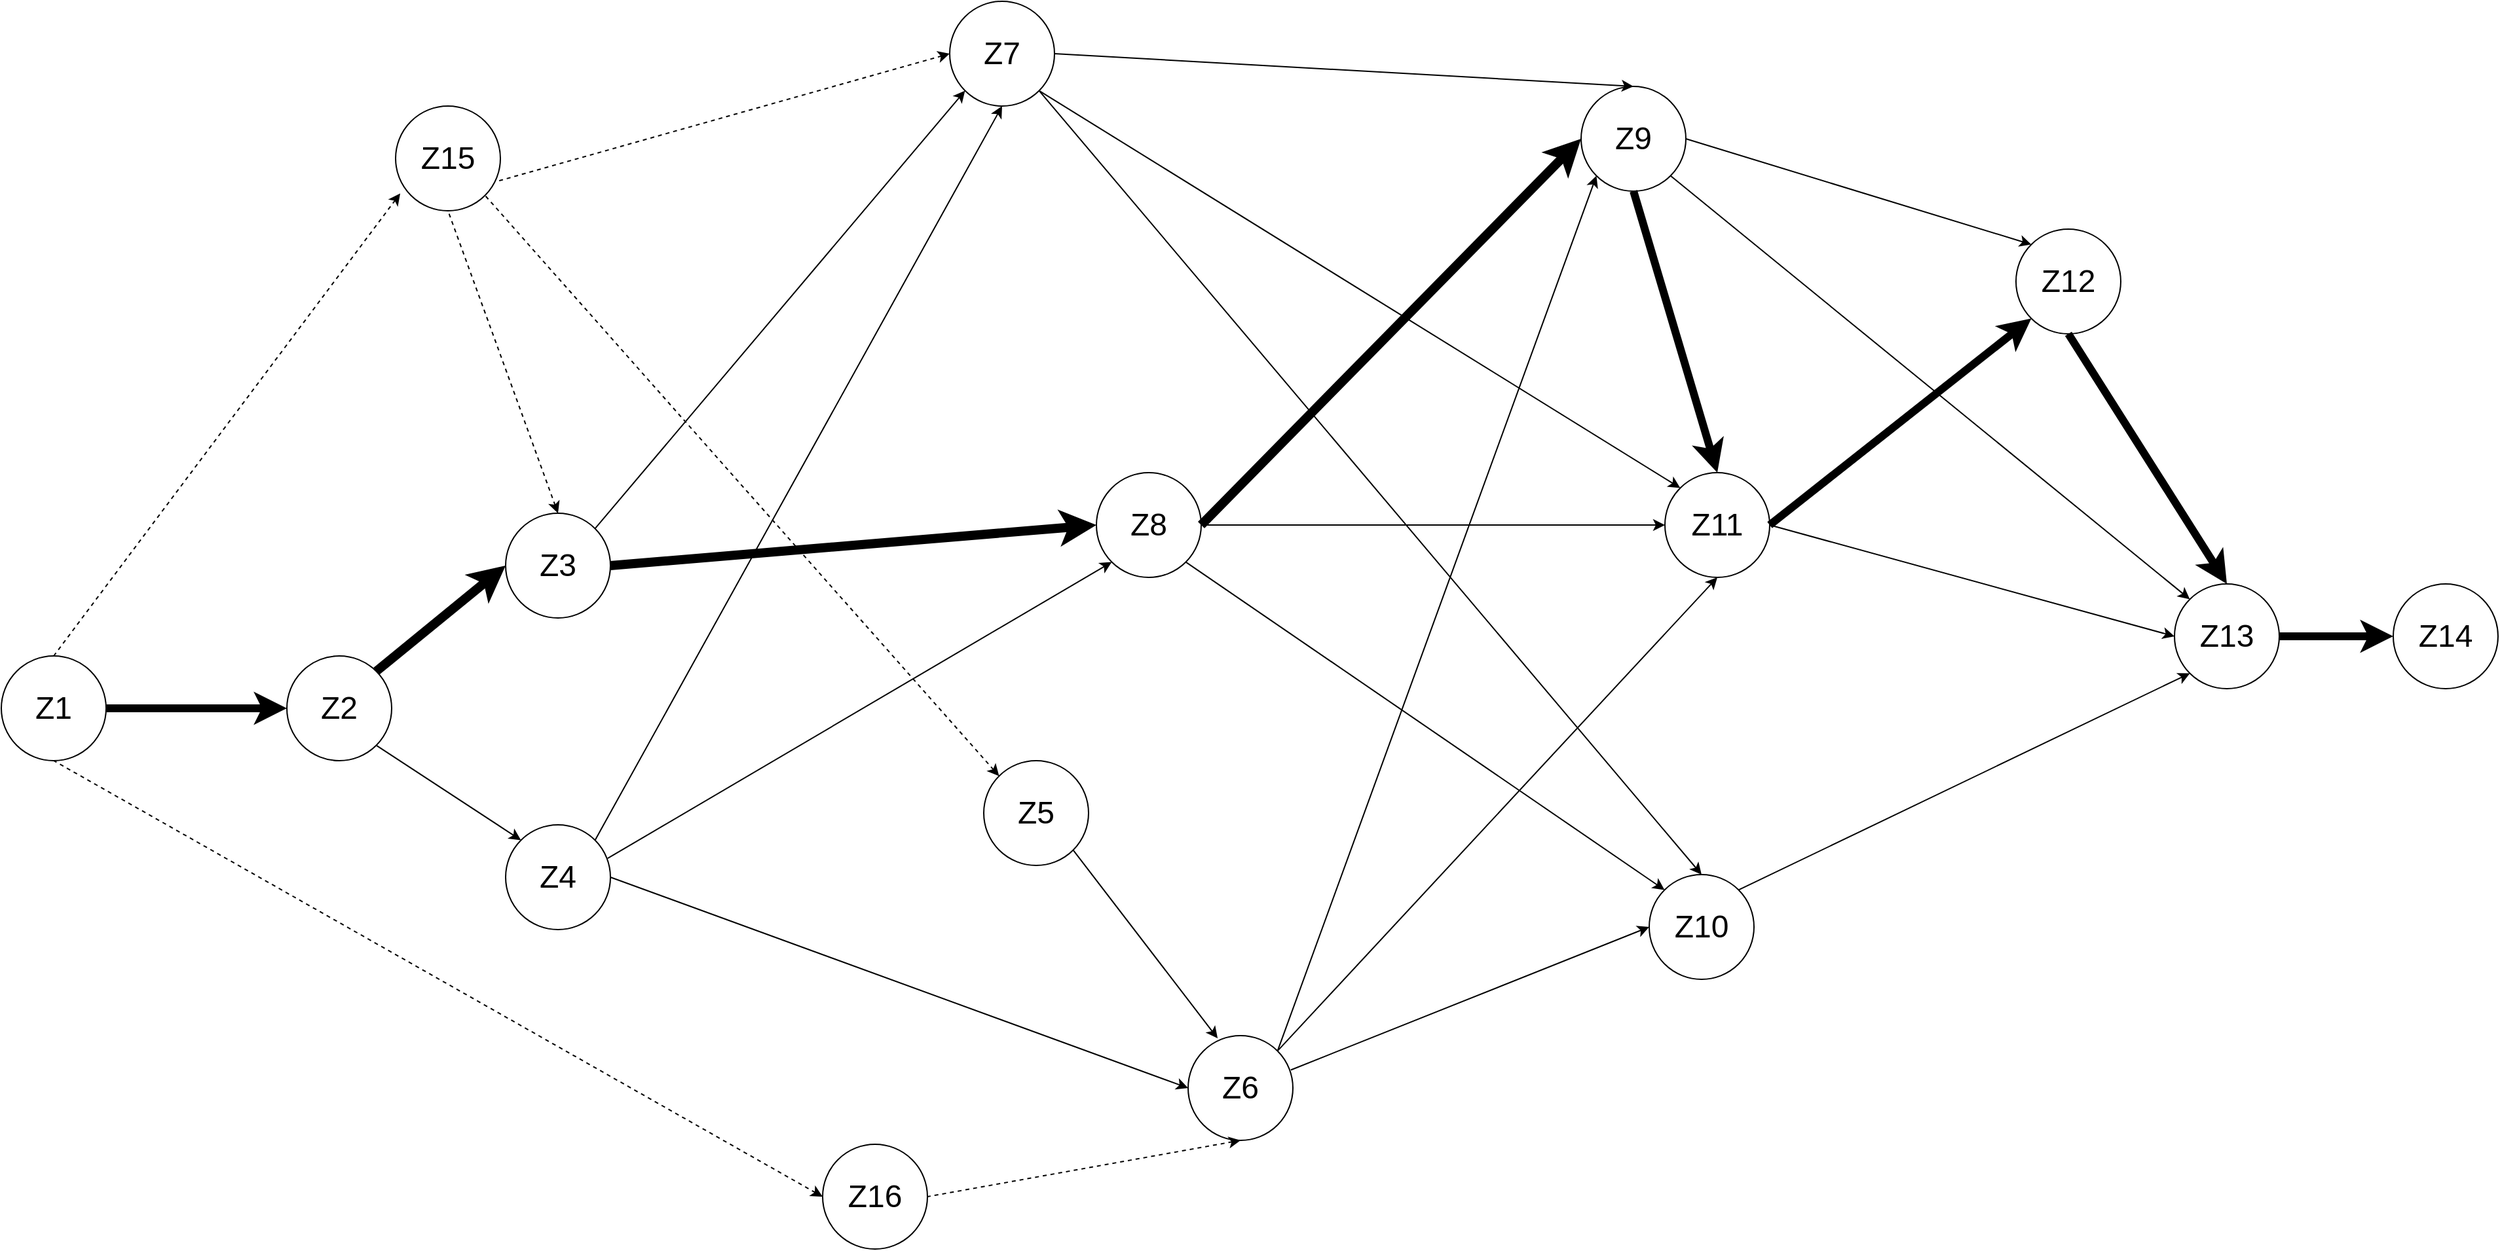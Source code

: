 <mxfile version="25.0.3">
  <diagram name="Страница — 1" id="Un4LtSKA8o2aX5VWOtDc">
    <mxGraphModel dx="3006" dy="1571" grid="0" gridSize="10" guides="1" tooltips="1" connect="1" arrows="1" fold="1" page="0" pageScale="1" pageWidth="827" pageHeight="1169" math="0" shadow="0">
      <root>
        <mxCell id="0" />
        <mxCell id="1" parent="0" />
        <mxCell id="_xg-o4j1VPgXo0PjKagj-23" style="edgeStyle=orthogonalEdgeStyle;rounded=0;orthogonalLoop=1;jettySize=auto;html=1;entryX=0;entryY=0.5;entryDx=0;entryDy=0;jumpSize=16;strokeWidth=6;" edge="1" parent="1" source="_xg-o4j1VPgXo0PjKagj-1" target="_xg-o4j1VPgXo0PjKagj-3">
          <mxGeometry relative="1" as="geometry" />
        </mxCell>
        <mxCell id="_xg-o4j1VPgXo0PjKagj-1" value="&lt;font style=&quot;font-size: 24px;&quot;&gt;Z1&lt;/font&gt;" style="ellipse;whiteSpace=wrap;html=1;aspect=fixed;" vertex="1" parent="1">
          <mxGeometry x="-589" y="158" width="80" height="80" as="geometry" />
        </mxCell>
        <mxCell id="_xg-o4j1VPgXo0PjKagj-3" value="&lt;span style=&quot;font-size: 24px;&quot;&gt;Z2&lt;/span&gt;" style="ellipse;whiteSpace=wrap;html=1;aspect=fixed;" vertex="1" parent="1">
          <mxGeometry x="-371" y="158" width="80" height="80" as="geometry" />
        </mxCell>
        <mxCell id="_xg-o4j1VPgXo0PjKagj-4" value="&lt;span style=&quot;font-size: 24px;&quot;&gt;Z4&lt;/span&gt;" style="ellipse;whiteSpace=wrap;html=1;aspect=fixed;" vertex="1" parent="1">
          <mxGeometry x="-204" y="287" width="80" height="80" as="geometry" />
        </mxCell>
        <mxCell id="_xg-o4j1VPgXo0PjKagj-5" value="&lt;span style=&quot;font-size: 24px;&quot;&gt;Z3&lt;/span&gt;" style="ellipse;whiteSpace=wrap;html=1;aspect=fixed;" vertex="1" parent="1">
          <mxGeometry x="-204" y="49" width="80" height="80" as="geometry" />
        </mxCell>
        <mxCell id="_xg-o4j1VPgXo0PjKagj-6" value="&lt;span style=&quot;font-size: 24px;&quot;&gt;Z7&lt;/span&gt;" style="ellipse;whiteSpace=wrap;html=1;aspect=fixed;" vertex="1" parent="1">
          <mxGeometry x="135" y="-342" width="80" height="80" as="geometry" />
        </mxCell>
        <mxCell id="_xg-o4j1VPgXo0PjKagj-8" value="&lt;span style=&quot;font-size: 24px;&quot;&gt;Z8&lt;/span&gt;" style="ellipse;whiteSpace=wrap;html=1;aspect=fixed;" vertex="1" parent="1">
          <mxGeometry x="247" y="18" width="80" height="80" as="geometry" />
        </mxCell>
        <mxCell id="_xg-o4j1VPgXo0PjKagj-9" value="&lt;span style=&quot;font-size: 24px;&quot;&gt;Z6&lt;/span&gt;" style="ellipse;whiteSpace=wrap;html=1;aspect=fixed;" vertex="1" parent="1">
          <mxGeometry x="317" y="448" width="80" height="80" as="geometry" />
        </mxCell>
        <mxCell id="_xg-o4j1VPgXo0PjKagj-11" value="&lt;span style=&quot;font-size: 24px;&quot;&gt;Z5&lt;/span&gt;" style="ellipse;whiteSpace=wrap;html=1;aspect=fixed;" vertex="1" parent="1">
          <mxGeometry x="161" y="238" width="80" height="80" as="geometry" />
        </mxCell>
        <mxCell id="_xg-o4j1VPgXo0PjKagj-12" value="&lt;span style=&quot;font-size: 24px;&quot;&gt;Z11&lt;/span&gt;" style="ellipse;whiteSpace=wrap;html=1;aspect=fixed;" vertex="1" parent="1">
          <mxGeometry x="681" y="18" width="80" height="80" as="geometry" />
        </mxCell>
        <mxCell id="_xg-o4j1VPgXo0PjKagj-13" value="&lt;span style=&quot;font-size: 24px;&quot;&gt;Z9&lt;/span&gt;" style="ellipse;whiteSpace=wrap;html=1;aspect=fixed;" vertex="1" parent="1">
          <mxGeometry x="617" y="-277" width="80" height="80" as="geometry" />
        </mxCell>
        <mxCell id="_xg-o4j1VPgXo0PjKagj-14" value="&lt;span style=&quot;font-size: 24px;&quot;&gt;Z15&lt;/span&gt;" style="ellipse;whiteSpace=wrap;html=1;aspect=fixed;" vertex="1" parent="1">
          <mxGeometry x="-288" y="-262" width="80" height="80" as="geometry" />
        </mxCell>
        <mxCell id="_xg-o4j1VPgXo0PjKagj-54" style="edgeStyle=orthogonalEdgeStyle;rounded=0;orthogonalLoop=1;jettySize=auto;html=1;entryX=0;entryY=0.5;entryDx=0;entryDy=0;strokeWidth=6;" edge="1" parent="1" source="_xg-o4j1VPgXo0PjKagj-15" target="_xg-o4j1VPgXo0PjKagj-19">
          <mxGeometry relative="1" as="geometry" />
        </mxCell>
        <mxCell id="_xg-o4j1VPgXo0PjKagj-15" value="&lt;span style=&quot;font-size: 24px;&quot;&gt;Z13&lt;/span&gt;" style="ellipse;whiteSpace=wrap;html=1;aspect=fixed;" vertex="1" parent="1">
          <mxGeometry x="1070" y="103" width="80" height="80" as="geometry" />
        </mxCell>
        <mxCell id="_xg-o4j1VPgXo0PjKagj-16" value="&lt;span style=&quot;font-size: 24px;&quot;&gt;Z12&lt;/span&gt;" style="ellipse;whiteSpace=wrap;html=1;aspect=fixed;" vertex="1" parent="1">
          <mxGeometry x="949" y="-168" width="80" height="80" as="geometry" />
        </mxCell>
        <mxCell id="_xg-o4j1VPgXo0PjKagj-17" value="&lt;span style=&quot;font-size: 24px;&quot;&gt;Z10&lt;/span&gt;" style="ellipse;whiteSpace=wrap;html=1;aspect=fixed;" vertex="1" parent="1">
          <mxGeometry x="669" y="325" width="80" height="80" as="geometry" />
        </mxCell>
        <mxCell id="_xg-o4j1VPgXo0PjKagj-19" value="&lt;span style=&quot;font-size: 24px;&quot;&gt;Z14&lt;/span&gt;" style="ellipse;whiteSpace=wrap;html=1;aspect=fixed;" vertex="1" parent="1">
          <mxGeometry x="1237" y="103" width="80" height="80" as="geometry" />
        </mxCell>
        <mxCell id="_xg-o4j1VPgXo0PjKagj-20" value="&lt;span style=&quot;font-size: 24px;&quot;&gt;Z16&lt;/span&gt;" style="ellipse;whiteSpace=wrap;html=1;aspect=fixed;" vertex="1" parent="1">
          <mxGeometry x="38" y="531" width="80" height="80" as="geometry" />
        </mxCell>
        <mxCell id="_xg-o4j1VPgXo0PjKagj-25" value="" style="endArrow=classic;html=1;rounded=0;exitX=1;exitY=0;exitDx=0;exitDy=0;entryX=0;entryY=0.5;entryDx=0;entryDy=0;strokeWidth=7;" edge="1" parent="1" source="_xg-o4j1VPgXo0PjKagj-3" target="_xg-o4j1VPgXo0PjKagj-5">
          <mxGeometry width="50" height="50" relative="1" as="geometry">
            <mxPoint x="-296" y="170" as="sourcePoint" />
            <mxPoint x="-246" y="120" as="targetPoint" />
          </mxGeometry>
        </mxCell>
        <mxCell id="_xg-o4j1VPgXo0PjKagj-26" value="" style="endArrow=classic;html=1;rounded=0;exitX=1;exitY=1;exitDx=0;exitDy=0;entryX=0;entryY=0;entryDx=0;entryDy=0;" edge="1" parent="1" source="_xg-o4j1VPgXo0PjKagj-3" target="_xg-o4j1VPgXo0PjKagj-4">
          <mxGeometry width="50" height="50" relative="1" as="geometry">
            <mxPoint x="-261" y="267" as="sourcePoint" />
            <mxPoint x="-211" y="217" as="targetPoint" />
          </mxGeometry>
        </mxCell>
        <mxCell id="_xg-o4j1VPgXo0PjKagj-29" value="" style="endArrow=none;dashed=1;html=1;rounded=0;entryX=0.5;entryY=1;entryDx=0;entryDy=0;exitX=0.5;exitY=0;exitDx=0;exitDy=0;startArrow=classic;startFill=1;" edge="1" parent="1" source="_xg-o4j1VPgXo0PjKagj-5" target="_xg-o4j1VPgXo0PjKagj-14">
          <mxGeometry width="50" height="50" relative="1" as="geometry">
            <mxPoint x="7" y="75" as="sourcePoint" />
            <mxPoint x="-186" y="-74" as="targetPoint" />
          </mxGeometry>
        </mxCell>
        <mxCell id="_xg-o4j1VPgXo0PjKagj-32" value="" style="endArrow=classic;html=1;rounded=0;exitX=1;exitY=0;exitDx=0;exitDy=0;entryX=0;entryY=1;entryDx=0;entryDy=0;" edge="1" parent="1" source="_xg-o4j1VPgXo0PjKagj-5" target="_xg-o4j1VPgXo0PjKagj-6">
          <mxGeometry width="50" height="50" relative="1" as="geometry">
            <mxPoint x="-29" y="-8" as="sourcePoint" />
            <mxPoint x="70" y="-89" as="targetPoint" />
          </mxGeometry>
        </mxCell>
        <mxCell id="_xg-o4j1VPgXo0PjKagj-33" value="" style="endArrow=none;dashed=1;html=1;rounded=0;entryX=0.971;entryY=0.718;entryDx=0;entryDy=0;exitX=0;exitY=0.5;exitDx=0;exitDy=0;entryPerimeter=0;startArrow=classic;startFill=1;" edge="1" parent="1" source="_xg-o4j1VPgXo0PjKagj-6" target="_xg-o4j1VPgXo0PjKagj-14">
          <mxGeometry width="50" height="50" relative="1" as="geometry">
            <mxPoint x="-73" y="-107" as="sourcePoint" />
            <mxPoint x="-97" y="-281" as="targetPoint" />
          </mxGeometry>
        </mxCell>
        <mxCell id="_xg-o4j1VPgXo0PjKagj-34" value="" style="endArrow=none;dashed=1;html=1;rounded=0;entryX=1;entryY=1;entryDx=0;entryDy=0;exitX=0;exitY=0;exitDx=0;exitDy=0;startArrow=classic;startFill=1;" edge="1" parent="1" source="_xg-o4j1VPgXo0PjKagj-11" target="_xg-o4j1VPgXo0PjKagj-14">
          <mxGeometry width="50" height="50" relative="1" as="geometry">
            <mxPoint x="-120" y="-82" as="sourcePoint" />
            <mxPoint x="-294" y="-104" as="targetPoint" />
          </mxGeometry>
        </mxCell>
        <mxCell id="_xg-o4j1VPgXo0PjKagj-35" value="" style="endArrow=classic;html=1;rounded=0;exitX=1;exitY=0.5;exitDx=0;exitDy=0;entryX=0;entryY=0.5;entryDx=0;entryDy=0;" edge="1" parent="1" source="_xg-o4j1VPgXo0PjKagj-4" target="_xg-o4j1VPgXo0PjKagj-9">
          <mxGeometry width="50" height="50" relative="1" as="geometry">
            <mxPoint x="-37" y="375" as="sourcePoint" />
            <mxPoint x="197" y="288" as="targetPoint" />
          </mxGeometry>
        </mxCell>
        <mxCell id="_xg-o4j1VPgXo0PjKagj-36" value="" style="endArrow=classic;html=1;rounded=0;exitX=1;exitY=1;exitDx=0;exitDy=0;entryX=0.282;entryY=0.026;entryDx=0;entryDy=0;entryPerimeter=0;" edge="1" parent="1" source="_xg-o4j1VPgXo0PjKagj-11" target="_xg-o4j1VPgXo0PjKagj-9">
          <mxGeometry width="50" height="50" relative="1" as="geometry">
            <mxPoint x="202" y="190" as="sourcePoint" />
            <mxPoint x="301" y="109" as="targetPoint" />
          </mxGeometry>
        </mxCell>
        <mxCell id="_xg-o4j1VPgXo0PjKagj-37" value="" style="endArrow=none;dashed=1;html=1;rounded=0;entryX=1;entryY=0.5;entryDx=0;entryDy=0;exitX=0.5;exitY=1;exitDx=0;exitDy=0;startArrow=classic;startFill=1;" edge="1" parent="1" source="_xg-o4j1VPgXo0PjKagj-9" target="_xg-o4j1VPgXo0PjKagj-20">
          <mxGeometry width="50" height="50" relative="1" as="geometry">
            <mxPoint x="-32" y="468" as="sourcePoint" />
            <mxPoint x="-238" y="161" as="targetPoint" />
          </mxGeometry>
        </mxCell>
        <mxCell id="_xg-o4j1VPgXo0PjKagj-38" value="" style="endArrow=classic;html=1;rounded=0;exitX=1;exitY=0;exitDx=0;exitDy=0;entryX=0.5;entryY=1;entryDx=0;entryDy=0;" edge="1" parent="1" source="_xg-o4j1VPgXo0PjKagj-4" target="_xg-o4j1VPgXo0PjKagj-6">
          <mxGeometry width="50" height="50" relative="1" as="geometry">
            <mxPoint x="-89" y="177" as="sourcePoint" />
            <mxPoint x="83" y="18" as="targetPoint" />
          </mxGeometry>
        </mxCell>
        <mxCell id="_xg-o4j1VPgXo0PjKagj-39" value="" style="endArrow=classic;html=1;rounded=0;exitX=0.974;exitY=0.32;exitDx=0;exitDy=0;entryX=0;entryY=1;entryDx=0;entryDy=0;exitPerimeter=0;" edge="1" parent="1" source="_xg-o4j1VPgXo0PjKagj-4" target="_xg-o4j1VPgXo0PjKagj-8">
          <mxGeometry width="50" height="50" relative="1" as="geometry">
            <mxPoint x="12" y="203" as="sourcePoint" />
            <mxPoint x="283" y="-168" as="targetPoint" />
          </mxGeometry>
        </mxCell>
        <mxCell id="_xg-o4j1VPgXo0PjKagj-40" value="" style="endArrow=classic;html=1;rounded=0;exitX=1;exitY=0.5;exitDx=0;exitDy=0;entryX=0;entryY=0.5;entryDx=0;entryDy=0;strokeWidth=7;" edge="1" parent="1" source="_xg-o4j1VPgXo0PjKagj-5" target="_xg-o4j1VPgXo0PjKagj-8">
          <mxGeometry width="50" height="50" relative="1" as="geometry">
            <mxPoint x="-69" y="54" as="sourcePoint" />
            <mxPoint x="248" y="-200" as="targetPoint" />
          </mxGeometry>
        </mxCell>
        <mxCell id="_xg-o4j1VPgXo0PjKagj-41" value="" style="endArrow=classic;html=1;rounded=0;exitX=1;exitY=0;exitDx=0;exitDy=0;entryX=0;entryY=1;entryDx=0;entryDy=0;" edge="1" parent="1" source="_xg-o4j1VPgXo0PjKagj-9" target="_xg-o4j1VPgXo0PjKagj-13">
          <mxGeometry width="50" height="50" relative="1" as="geometry">
            <mxPoint x="285" y="182" as="sourcePoint" />
            <mxPoint x="602" y="-72" as="targetPoint" />
          </mxGeometry>
        </mxCell>
        <mxCell id="_xg-o4j1VPgXo0PjKagj-42" value="" style="endArrow=classic;html=1;rounded=0;exitX=1;exitY=0.5;exitDx=0;exitDy=0;entryX=0.5;entryY=0;entryDx=0;entryDy=0;" edge="1" parent="1" source="_xg-o4j1VPgXo0PjKagj-6" target="_xg-o4j1VPgXo0PjKagj-13">
          <mxGeometry width="50" height="50" relative="1" as="geometry">
            <mxPoint x="308" y="25" as="sourcePoint" />
            <mxPoint x="435" y="-88" as="targetPoint" />
          </mxGeometry>
        </mxCell>
        <mxCell id="_xg-o4j1VPgXo0PjKagj-43" value="" style="endArrow=classic;html=1;rounded=0;exitX=1;exitY=0.5;exitDx=0;exitDy=0;entryX=0;entryY=0.5;entryDx=0;entryDy=0;strokeWidth=7;" edge="1" parent="1" source="_xg-o4j1VPgXo0PjKagj-8" target="_xg-o4j1VPgXo0PjKagj-13">
          <mxGeometry width="50" height="50" relative="1" as="geometry">
            <mxPoint x="269" y="150" as="sourcePoint" />
            <mxPoint x="396" y="37" as="targetPoint" />
          </mxGeometry>
        </mxCell>
        <mxCell id="_xg-o4j1VPgXo0PjKagj-44" value="" style="endArrow=classic;html=1;rounded=0;exitX=0.98;exitY=0.328;exitDx=0;exitDy=0;entryX=0;entryY=0.5;entryDx=0;entryDy=0;exitPerimeter=0;" edge="1" parent="1" source="_xg-o4j1VPgXo0PjKagj-9" target="_xg-o4j1VPgXo0PjKagj-17">
          <mxGeometry width="50" height="50" relative="1" as="geometry">
            <mxPoint x="451" y="211" as="sourcePoint" />
            <mxPoint x="578" y="98" as="targetPoint" />
          </mxGeometry>
        </mxCell>
        <mxCell id="_xg-o4j1VPgXo0PjKagj-45" value="" style="endArrow=classic;html=1;rounded=0;exitX=1;exitY=1;exitDx=0;exitDy=0;entryX=0;entryY=0;entryDx=0;entryDy=0;" edge="1" parent="1" source="_xg-o4j1VPgXo0PjKagj-8" target="_xg-o4j1VPgXo0PjKagj-17">
          <mxGeometry width="50" height="50" relative="1" as="geometry">
            <mxPoint x="465" y="82" as="sourcePoint" />
            <mxPoint x="592" y="-31" as="targetPoint" />
          </mxGeometry>
        </mxCell>
        <mxCell id="_xg-o4j1VPgXo0PjKagj-46" value="" style="endArrow=classic;html=1;rounded=0;exitX=1;exitY=1;exitDx=0;exitDy=0;entryX=0.5;entryY=0;entryDx=0;entryDy=0;" edge="1" parent="1" source="_xg-o4j1VPgXo0PjKagj-6" target="_xg-o4j1VPgXo0PjKagj-17">
          <mxGeometry width="50" height="50" relative="1" as="geometry">
            <mxPoint x="208" y="-55" as="sourcePoint" />
            <mxPoint x="335" y="-168" as="targetPoint" />
          </mxGeometry>
        </mxCell>
        <mxCell id="_xg-o4j1VPgXo0PjKagj-48" value="" style="endArrow=classic;html=1;rounded=0;exitX=1;exitY=0;exitDx=0;exitDy=0;entryX=0.5;entryY=1;entryDx=0;entryDy=0;" edge="1" parent="1" source="_xg-o4j1VPgXo0PjKagj-9" target="_xg-o4j1VPgXo0PjKagj-12">
          <mxGeometry width="50" height="50" relative="1" as="geometry">
            <mxPoint x="394" y="457" as="sourcePoint" />
            <mxPoint x="521" y="344" as="targetPoint" />
          </mxGeometry>
        </mxCell>
        <mxCell id="_xg-o4j1VPgXo0PjKagj-49" value="" style="endArrow=classic;html=1;rounded=0;exitX=1;exitY=0.5;exitDx=0;exitDy=0;entryX=0;entryY=0.5;entryDx=0;entryDy=0;" edge="1" parent="1" source="_xg-o4j1VPgXo0PjKagj-8" target="_xg-o4j1VPgXo0PjKagj-12">
          <mxGeometry width="50" height="50" relative="1" as="geometry">
            <mxPoint x="613" y="-17" as="sourcePoint" />
            <mxPoint x="740" y="-130" as="targetPoint" />
          </mxGeometry>
        </mxCell>
        <mxCell id="_xg-o4j1VPgXo0PjKagj-50" value="" style="endArrow=classic;html=1;rounded=0;exitX=1;exitY=1;exitDx=0;exitDy=0;entryX=0;entryY=0;entryDx=0;entryDy=0;" edge="1" parent="1" source="_xg-o4j1VPgXo0PjKagj-6" target="_xg-o4j1VPgXo0PjKagj-12">
          <mxGeometry width="50" height="50" relative="1" as="geometry">
            <mxPoint x="318" y="-217" as="sourcePoint" />
            <mxPoint x="445" y="-330" as="targetPoint" />
          </mxGeometry>
        </mxCell>
        <mxCell id="_xg-o4j1VPgXo0PjKagj-51" value="" style="endArrow=classic;html=1;rounded=0;exitX=0.5;exitY=1;exitDx=0;exitDy=0;entryX=0.5;entryY=0;entryDx=0;entryDy=0;strokeWidth=6;" edge="1" parent="1" source="_xg-o4j1VPgXo0PjKagj-13" target="_xg-o4j1VPgXo0PjKagj-12">
          <mxGeometry width="50" height="50" relative="1" as="geometry">
            <mxPoint x="784" y="-174" as="sourcePoint" />
            <mxPoint x="911" y="-287" as="targetPoint" />
          </mxGeometry>
        </mxCell>
        <mxCell id="_xg-o4j1VPgXo0PjKagj-52" value="" style="endArrow=classic;html=1;rounded=0;exitX=1;exitY=0.5;exitDx=0;exitDy=0;entryX=0;entryY=0;entryDx=0;entryDy=0;" edge="1" parent="1" source="_xg-o4j1VPgXo0PjKagj-13" target="_xg-o4j1VPgXo0PjKagj-16">
          <mxGeometry width="50" height="50" relative="1" as="geometry">
            <mxPoint x="782" y="-222" as="sourcePoint" />
            <mxPoint x="909" y="-335" as="targetPoint" />
          </mxGeometry>
        </mxCell>
        <mxCell id="_xg-o4j1VPgXo0PjKagj-53" value="" style="endArrow=classic;html=1;rounded=0;exitX=1;exitY=0.5;exitDx=0;exitDy=0;entryX=0;entryY=1;entryDx=0;entryDy=0;strokeWidth=6;" edge="1" parent="1" source="_xg-o4j1VPgXo0PjKagj-12" target="_xg-o4j1VPgXo0PjKagj-16">
          <mxGeometry width="50" height="50" relative="1" as="geometry">
            <mxPoint x="890" y="-2" as="sourcePoint" />
            <mxPoint x="1017" y="-115" as="targetPoint" />
          </mxGeometry>
        </mxCell>
        <mxCell id="_xg-o4j1VPgXo0PjKagj-55" value="" style="endArrow=classic;html=1;rounded=0;exitX=0.5;exitY=1;exitDx=0;exitDy=0;entryX=0.5;entryY=0;entryDx=0;entryDy=0;strokeWidth=6;" edge="1" parent="1" source="_xg-o4j1VPgXo0PjKagj-16" target="_xg-o4j1VPgXo0PjKagj-15">
          <mxGeometry width="50" height="50" relative="1" as="geometry">
            <mxPoint x="937" y="216" as="sourcePoint" />
            <mxPoint x="1064" y="103" as="targetPoint" />
          </mxGeometry>
        </mxCell>
        <mxCell id="_xg-o4j1VPgXo0PjKagj-56" value="" style="endArrow=classic;html=1;rounded=0;exitX=1;exitY=1;exitDx=0;exitDy=0;entryX=0;entryY=0;entryDx=0;entryDy=0;strokeWidth=1;" edge="1" parent="1" source="_xg-o4j1VPgXo0PjKagj-13" target="_xg-o4j1VPgXo0PjKagj-15">
          <mxGeometry width="50" height="50" relative="1" as="geometry">
            <mxPoint x="785" y="-107" as="sourcePoint" />
            <mxPoint x="912" y="-220" as="targetPoint" />
          </mxGeometry>
        </mxCell>
        <mxCell id="_xg-o4j1VPgXo0PjKagj-57" value="" style="endArrow=classic;html=1;rounded=0;exitX=1;exitY=0.5;exitDx=0;exitDy=0;entryX=0;entryY=0.5;entryDx=0;entryDy=0;strokeWidth=1;" edge="1" parent="1" source="_xg-o4j1VPgXo0PjKagj-12" target="_xg-o4j1VPgXo0PjKagj-15">
          <mxGeometry width="50" height="50" relative="1" as="geometry">
            <mxPoint x="1027" y="196" as="sourcePoint" />
            <mxPoint x="1154" y="83" as="targetPoint" />
          </mxGeometry>
        </mxCell>
        <mxCell id="_xg-o4j1VPgXo0PjKagj-58" value="" style="endArrow=classic;html=1;rounded=0;exitX=1;exitY=0;exitDx=0;exitDy=0;entryX=0;entryY=1;entryDx=0;entryDy=0;" edge="1" parent="1" source="_xg-o4j1VPgXo0PjKagj-17" target="_xg-o4j1VPgXo0PjKagj-15">
          <mxGeometry width="50" height="50" relative="1" as="geometry">
            <mxPoint x="837" y="323" as="sourcePoint" />
            <mxPoint x="964" y="210" as="targetPoint" />
          </mxGeometry>
        </mxCell>
        <mxCell id="_xg-o4j1VPgXo0PjKagj-59" value="" style="endArrow=none;dashed=1;html=1;rounded=0;entryX=0.5;entryY=0;entryDx=0;entryDy=0;exitX=0.044;exitY=0.835;exitDx=0;exitDy=0;startArrow=classic;startFill=1;exitPerimeter=0;" edge="1" parent="1" source="_xg-o4j1VPgXo0PjKagj-14" target="_xg-o4j1VPgXo0PjKagj-1">
          <mxGeometry width="50" height="50" relative="1" as="geometry">
            <mxPoint x="-474" y="-43" as="sourcePoint" />
            <mxPoint x="-819" y="54" as="targetPoint" />
          </mxGeometry>
        </mxCell>
        <mxCell id="_xg-o4j1VPgXo0PjKagj-60" value="" style="endArrow=none;dashed=1;html=1;rounded=0;entryX=0.5;entryY=1;entryDx=0;entryDy=0;exitX=0;exitY=0.5;exitDx=0;exitDy=0;startArrow=classic;startFill=1;" edge="1" parent="1" source="_xg-o4j1VPgXo0PjKagj-20" target="_xg-o4j1VPgXo0PjKagj-1">
          <mxGeometry width="50" height="50" relative="1" as="geometry">
            <mxPoint x="-518" y="354" as="sourcePoint" />
            <mxPoint x="-863" y="451" as="targetPoint" />
          </mxGeometry>
        </mxCell>
      </root>
    </mxGraphModel>
  </diagram>
</mxfile>
